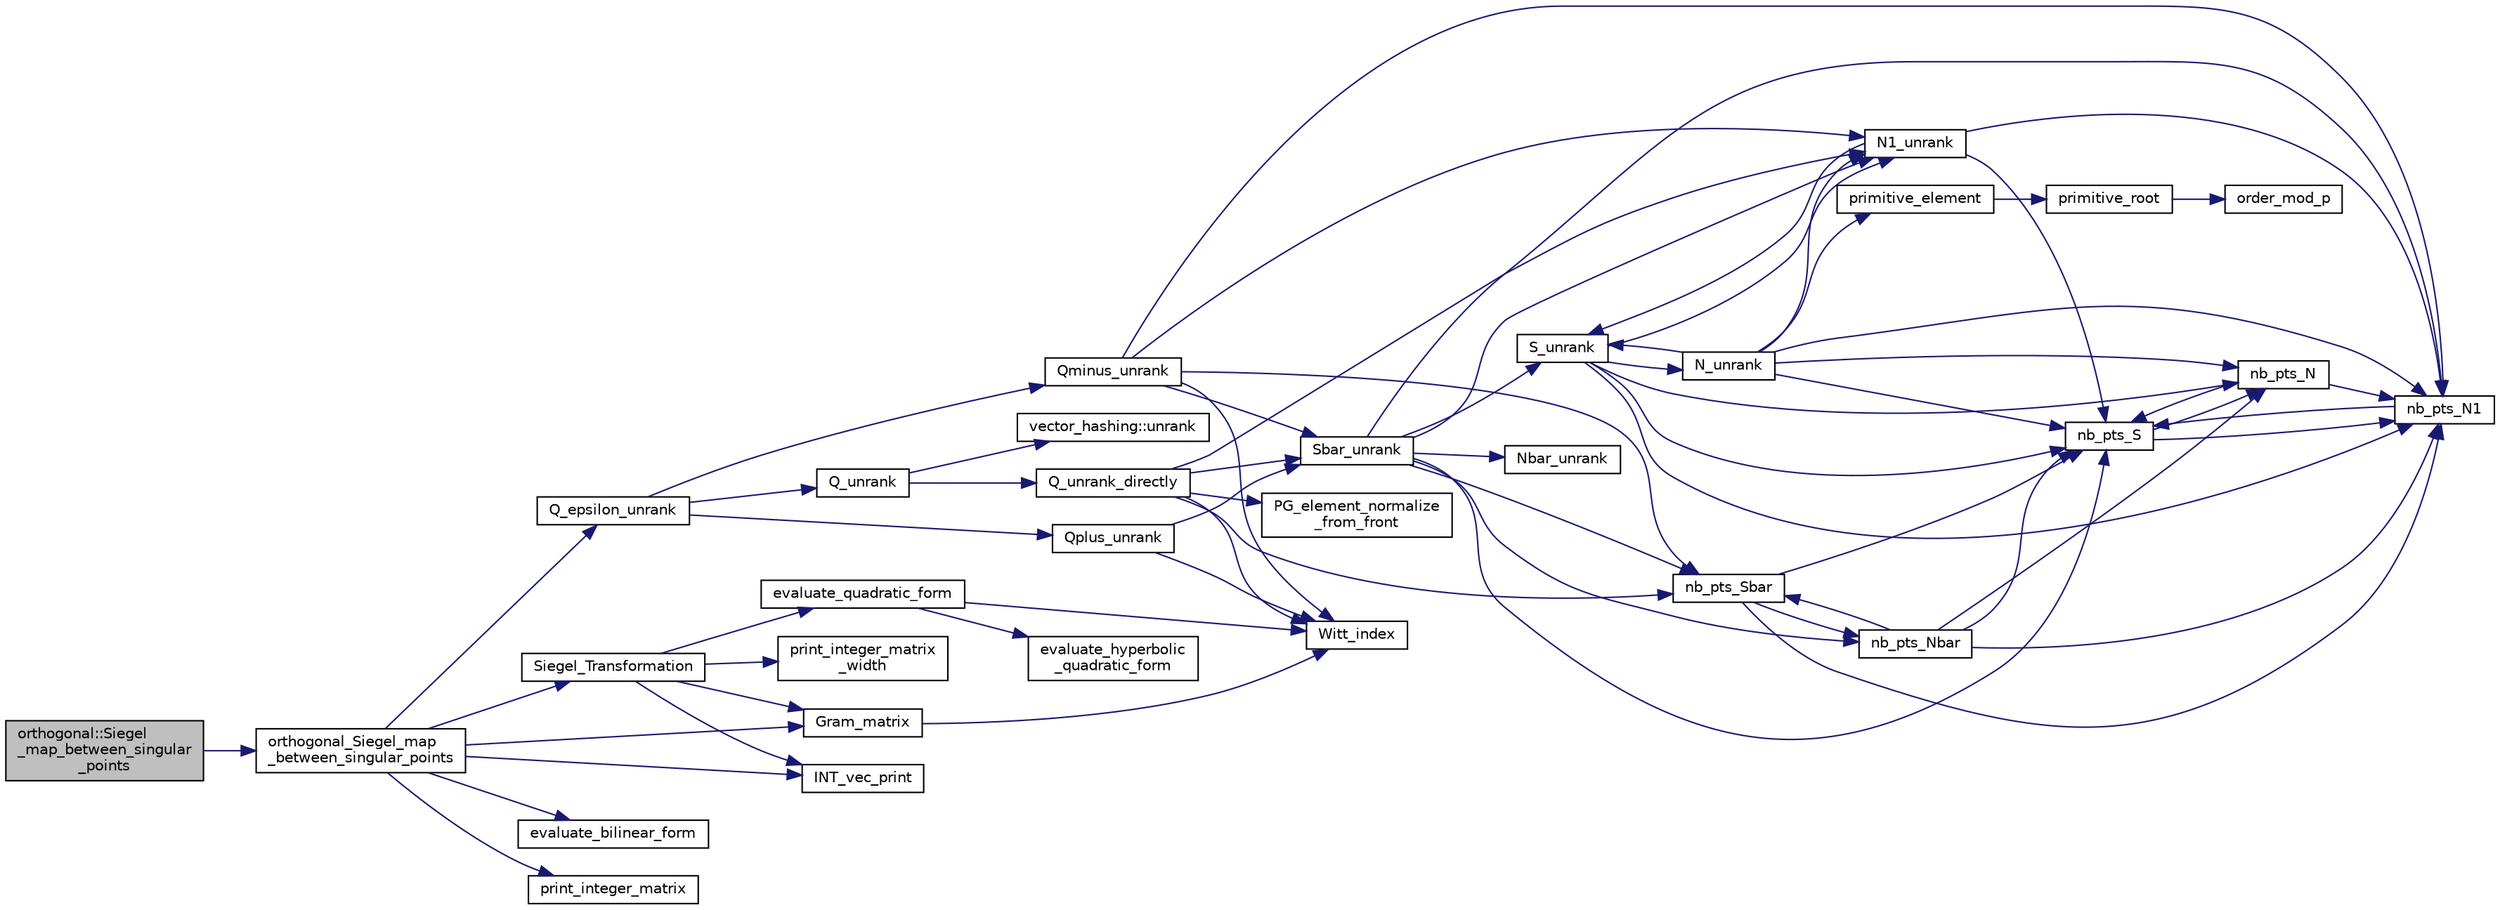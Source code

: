 digraph "orthogonal::Siegel_map_between_singular_points"
{
  edge [fontname="Helvetica",fontsize="10",labelfontname="Helvetica",labelfontsize="10"];
  node [fontname="Helvetica",fontsize="10",shape=record];
  rankdir="LR";
  Node41413 [label="orthogonal::Siegel\l_map_between_singular\l_points",height=0.2,width=0.4,color="black", fillcolor="grey75", style="filled", fontcolor="black"];
  Node41413 -> Node41414 [color="midnightblue",fontsize="10",style="solid",fontname="Helvetica"];
  Node41414 [label="orthogonal_Siegel_map\l_between_singular_points",height=0.2,width=0.4,color="black", fillcolor="white", style="filled",URL="$d4/d67/geometry_8h.html#a2c6c42534b7915aacd84bb9725488fa9"];
  Node41414 -> Node41415 [color="midnightblue",fontsize="10",style="solid",fontname="Helvetica"];
  Node41415 [label="Q_epsilon_unrank",height=0.2,width=0.4,color="black", fillcolor="white", style="filled",URL="$db/da0/lib_2foundations_2geometry_2orthogonal__points_8_c.html#af162c4d30d4a6528299e37551c353e7b"];
  Node41415 -> Node41416 [color="midnightblue",fontsize="10",style="solid",fontname="Helvetica"];
  Node41416 [label="Q_unrank",height=0.2,width=0.4,color="black", fillcolor="white", style="filled",URL="$db/da0/lib_2foundations_2geometry_2orthogonal__points_8_c.html#a6d02923d5b54ef796934e753e6f5b65b"];
  Node41416 -> Node41417 [color="midnightblue",fontsize="10",style="solid",fontname="Helvetica"];
  Node41417 [label="vector_hashing::unrank",height=0.2,width=0.4,color="black", fillcolor="white", style="filled",URL="$d8/daa/classvector__hashing.html#abbebd3a96a6d27a34b9b49af99e2ed3d"];
  Node41416 -> Node41418 [color="midnightblue",fontsize="10",style="solid",fontname="Helvetica"];
  Node41418 [label="Q_unrank_directly",height=0.2,width=0.4,color="black", fillcolor="white", style="filled",URL="$db/da0/lib_2foundations_2geometry_2orthogonal__points_8_c.html#a105e7e72249e78fcf0785c69099d90ce"];
  Node41418 -> Node41419 [color="midnightblue",fontsize="10",style="solid",fontname="Helvetica"];
  Node41419 [label="Witt_index",height=0.2,width=0.4,color="black", fillcolor="white", style="filled",URL="$db/da0/lib_2foundations_2geometry_2orthogonal__points_8_c.html#ab3483ecb9859a6758f82b5327da50534"];
  Node41418 -> Node41420 [color="midnightblue",fontsize="10",style="solid",fontname="Helvetica"];
  Node41420 [label="nb_pts_Sbar",height=0.2,width=0.4,color="black", fillcolor="white", style="filled",URL="$db/da0/lib_2foundations_2geometry_2orthogonal__points_8_c.html#a986dda26505c9934c771578b084f67cc"];
  Node41420 -> Node41421 [color="midnightblue",fontsize="10",style="solid",fontname="Helvetica"];
  Node41421 [label="nb_pts_S",height=0.2,width=0.4,color="black", fillcolor="white", style="filled",URL="$db/da0/lib_2foundations_2geometry_2orthogonal__points_8_c.html#a9bc3dec6e722644d182738102c3e04f3"];
  Node41421 -> Node41422 [color="midnightblue",fontsize="10",style="solid",fontname="Helvetica"];
  Node41422 [label="nb_pts_N",height=0.2,width=0.4,color="black", fillcolor="white", style="filled",URL="$db/da0/lib_2foundations_2geometry_2orthogonal__points_8_c.html#a93e16898c27b1d1c0a6405a7b0615ba6"];
  Node41422 -> Node41421 [color="midnightblue",fontsize="10",style="solid",fontname="Helvetica"];
  Node41422 -> Node41423 [color="midnightblue",fontsize="10",style="solid",fontname="Helvetica"];
  Node41423 [label="nb_pts_N1",height=0.2,width=0.4,color="black", fillcolor="white", style="filled",URL="$db/da0/lib_2foundations_2geometry_2orthogonal__points_8_c.html#ae0f2e1c76523db67b4ec9629ccc35bc6"];
  Node41423 -> Node41421 [color="midnightblue",fontsize="10",style="solid",fontname="Helvetica"];
  Node41421 -> Node41423 [color="midnightblue",fontsize="10",style="solid",fontname="Helvetica"];
  Node41420 -> Node41424 [color="midnightblue",fontsize="10",style="solid",fontname="Helvetica"];
  Node41424 [label="nb_pts_Nbar",height=0.2,width=0.4,color="black", fillcolor="white", style="filled",URL="$db/da0/lib_2foundations_2geometry_2orthogonal__points_8_c.html#a51b4684a176c6841fd3cd6c34c684c2c"];
  Node41424 -> Node41420 [color="midnightblue",fontsize="10",style="solid",fontname="Helvetica"];
  Node41424 -> Node41422 [color="midnightblue",fontsize="10",style="solid",fontname="Helvetica"];
  Node41424 -> Node41421 [color="midnightblue",fontsize="10",style="solid",fontname="Helvetica"];
  Node41424 -> Node41423 [color="midnightblue",fontsize="10",style="solid",fontname="Helvetica"];
  Node41420 -> Node41423 [color="midnightblue",fontsize="10",style="solid",fontname="Helvetica"];
  Node41418 -> Node41425 [color="midnightblue",fontsize="10",style="solid",fontname="Helvetica"];
  Node41425 [label="Sbar_unrank",height=0.2,width=0.4,color="black", fillcolor="white", style="filled",URL="$db/da0/lib_2foundations_2geometry_2orthogonal__points_8_c.html#a65d9b9ccfff12dd92f4f4e8360701c98"];
  Node41425 -> Node41420 [color="midnightblue",fontsize="10",style="solid",fontname="Helvetica"];
  Node41425 -> Node41421 [color="midnightblue",fontsize="10",style="solid",fontname="Helvetica"];
  Node41425 -> Node41426 [color="midnightblue",fontsize="10",style="solid",fontname="Helvetica"];
  Node41426 [label="S_unrank",height=0.2,width=0.4,color="black", fillcolor="white", style="filled",URL="$db/da0/lib_2foundations_2geometry_2orthogonal__points_8_c.html#a18964a35af25f1b4a85f4eaeb1543d92"];
  Node41426 -> Node41421 [color="midnightblue",fontsize="10",style="solid",fontname="Helvetica"];
  Node41426 -> Node41422 [color="midnightblue",fontsize="10",style="solid",fontname="Helvetica"];
  Node41426 -> Node41423 [color="midnightblue",fontsize="10",style="solid",fontname="Helvetica"];
  Node41426 -> Node41427 [color="midnightblue",fontsize="10",style="solid",fontname="Helvetica"];
  Node41427 [label="N_unrank",height=0.2,width=0.4,color="black", fillcolor="white", style="filled",URL="$db/da0/lib_2foundations_2geometry_2orthogonal__points_8_c.html#ab79724bd19da3bc1b383550113f9d7aa"];
  Node41427 -> Node41421 [color="midnightblue",fontsize="10",style="solid",fontname="Helvetica"];
  Node41427 -> Node41422 [color="midnightblue",fontsize="10",style="solid",fontname="Helvetica"];
  Node41427 -> Node41426 [color="midnightblue",fontsize="10",style="solid",fontname="Helvetica"];
  Node41427 -> Node41423 [color="midnightblue",fontsize="10",style="solid",fontname="Helvetica"];
  Node41427 -> Node41428 [color="midnightblue",fontsize="10",style="solid",fontname="Helvetica"];
  Node41428 [label="N1_unrank",height=0.2,width=0.4,color="black", fillcolor="white", style="filled",URL="$db/da0/lib_2foundations_2geometry_2orthogonal__points_8_c.html#aa9427e27f7f207c1baff3a34cc5d78cf"];
  Node41428 -> Node41421 [color="midnightblue",fontsize="10",style="solid",fontname="Helvetica"];
  Node41428 -> Node41423 [color="midnightblue",fontsize="10",style="solid",fontname="Helvetica"];
  Node41428 -> Node41426 [color="midnightblue",fontsize="10",style="solid",fontname="Helvetica"];
  Node41427 -> Node41429 [color="midnightblue",fontsize="10",style="solid",fontname="Helvetica"];
  Node41429 [label="primitive_element",height=0.2,width=0.4,color="black", fillcolor="white", style="filled",URL="$db/da0/lib_2foundations_2geometry_2orthogonal__points_8_c.html#a97350390ec02c8cd9f54751708e28768"];
  Node41429 -> Node41430 [color="midnightblue",fontsize="10",style="solid",fontname="Helvetica"];
  Node41430 [label="primitive_root",height=0.2,width=0.4,color="black", fillcolor="white", style="filled",URL="$de/dc5/algebra__and__number__theory_8h.html#a0b6f7619d12ff2c4e60b852b820b0972"];
  Node41430 -> Node41431 [color="midnightblue",fontsize="10",style="solid",fontname="Helvetica"];
  Node41431 [label="order_mod_p",height=0.2,width=0.4,color="black", fillcolor="white", style="filled",URL="$df/dda/number__theory_8_c.html#aa38aa7e68ab81726a4462995135456b2"];
  Node41426 -> Node41428 [color="midnightblue",fontsize="10",style="solid",fontname="Helvetica"];
  Node41425 -> Node41424 [color="midnightblue",fontsize="10",style="solid",fontname="Helvetica"];
  Node41425 -> Node41423 [color="midnightblue",fontsize="10",style="solid",fontname="Helvetica"];
  Node41425 -> Node41432 [color="midnightblue",fontsize="10",style="solid",fontname="Helvetica"];
  Node41432 [label="Nbar_unrank",height=0.2,width=0.4,color="black", fillcolor="white", style="filled",URL="$db/da0/lib_2foundations_2geometry_2orthogonal__points_8_c.html#ad641d8fb061c898a2c18266e263fb278"];
  Node41425 -> Node41428 [color="midnightblue",fontsize="10",style="solid",fontname="Helvetica"];
  Node41418 -> Node41433 [color="midnightblue",fontsize="10",style="solid",fontname="Helvetica"];
  Node41433 [label="PG_element_normalize\l_from_front",height=0.2,width=0.4,color="black", fillcolor="white", style="filled",URL="$d4/d67/geometry_8h.html#af675caf5f9975573455c8d93cb56bf95"];
  Node41418 -> Node41428 [color="midnightblue",fontsize="10",style="solid",fontname="Helvetica"];
  Node41415 -> Node41434 [color="midnightblue",fontsize="10",style="solid",fontname="Helvetica"];
  Node41434 [label="Qplus_unrank",height=0.2,width=0.4,color="black", fillcolor="white", style="filled",URL="$db/da0/lib_2foundations_2geometry_2orthogonal__points_8_c.html#ad50512edd586919700e033744b4a03c8"];
  Node41434 -> Node41419 [color="midnightblue",fontsize="10",style="solid",fontname="Helvetica"];
  Node41434 -> Node41425 [color="midnightblue",fontsize="10",style="solid",fontname="Helvetica"];
  Node41415 -> Node41435 [color="midnightblue",fontsize="10",style="solid",fontname="Helvetica"];
  Node41435 [label="Qminus_unrank",height=0.2,width=0.4,color="black", fillcolor="white", style="filled",URL="$db/da0/lib_2foundations_2geometry_2orthogonal__points_8_c.html#ac2dd18f435ab479095b836a483c12c7d"];
  Node41435 -> Node41419 [color="midnightblue",fontsize="10",style="solid",fontname="Helvetica"];
  Node41435 -> Node41420 [color="midnightblue",fontsize="10",style="solid",fontname="Helvetica"];
  Node41435 -> Node41425 [color="midnightblue",fontsize="10",style="solid",fontname="Helvetica"];
  Node41435 -> Node41423 [color="midnightblue",fontsize="10",style="solid",fontname="Helvetica"];
  Node41435 -> Node41428 [color="midnightblue",fontsize="10",style="solid",fontname="Helvetica"];
  Node41414 -> Node41436 [color="midnightblue",fontsize="10",style="solid",fontname="Helvetica"];
  Node41436 [label="INT_vec_print",height=0.2,width=0.4,color="black", fillcolor="white", style="filled",URL="$df/dbf/sajeeb_8_c.html#a79a5901af0b47dd0d694109543c027fe"];
  Node41414 -> Node41437 [color="midnightblue",fontsize="10",style="solid",fontname="Helvetica"];
  Node41437 [label="evaluate_bilinear_form",height=0.2,width=0.4,color="black", fillcolor="white", style="filled",URL="$db/da0/lib_2foundations_2geometry_2orthogonal__points_8_c.html#ab6f6bfa144b4d2700e3ed27497d83d5f"];
  Node41414 -> Node41438 [color="midnightblue",fontsize="10",style="solid",fontname="Helvetica"];
  Node41438 [label="Gram_matrix",height=0.2,width=0.4,color="black", fillcolor="white", style="filled",URL="$db/da0/lib_2foundations_2geometry_2orthogonal__points_8_c.html#ac12dc10369b65c42bea69e71edb126a1"];
  Node41438 -> Node41419 [color="midnightblue",fontsize="10",style="solid",fontname="Helvetica"];
  Node41414 -> Node41439 [color="midnightblue",fontsize="10",style="solid",fontname="Helvetica"];
  Node41439 [label="print_integer_matrix",height=0.2,width=0.4,color="black", fillcolor="white", style="filled",URL="$d5/db4/io__and__os_8h.html#ab4d187a9b89a64102b971201b789b653"];
  Node41414 -> Node41440 [color="midnightblue",fontsize="10",style="solid",fontname="Helvetica"];
  Node41440 [label="Siegel_Transformation",height=0.2,width=0.4,color="black", fillcolor="white", style="filled",URL="$db/da0/lib_2foundations_2geometry_2orthogonal__points_8_c.html#a126317c4062c73932a8e94268c0205cb"];
  Node41440 -> Node41436 [color="midnightblue",fontsize="10",style="solid",fontname="Helvetica"];
  Node41440 -> Node41438 [color="midnightblue",fontsize="10",style="solid",fontname="Helvetica"];
  Node41440 -> Node41441 [color="midnightblue",fontsize="10",style="solid",fontname="Helvetica"];
  Node41441 [label="evaluate_quadratic_form",height=0.2,width=0.4,color="black", fillcolor="white", style="filled",URL="$db/da0/lib_2foundations_2geometry_2orthogonal__points_8_c.html#a4faa3ca9079fe60d4ad421506491ed6a"];
  Node41441 -> Node41419 [color="midnightblue",fontsize="10",style="solid",fontname="Helvetica"];
  Node41441 -> Node41442 [color="midnightblue",fontsize="10",style="solid",fontname="Helvetica"];
  Node41442 [label="evaluate_hyperbolic\l_quadratic_form",height=0.2,width=0.4,color="black", fillcolor="white", style="filled",URL="$db/da0/lib_2foundations_2geometry_2orthogonal__points_8_c.html#a5f2c422dc24d5720e7a1b36a794ba65a"];
  Node41440 -> Node41443 [color="midnightblue",fontsize="10",style="solid",fontname="Helvetica"];
  Node41443 [label="print_integer_matrix\l_width",height=0.2,width=0.4,color="black", fillcolor="white", style="filled",URL="$d5/db4/io__and__os_8h.html#aa78f3e73fc2179251bd15adbcc31573f"];
}
